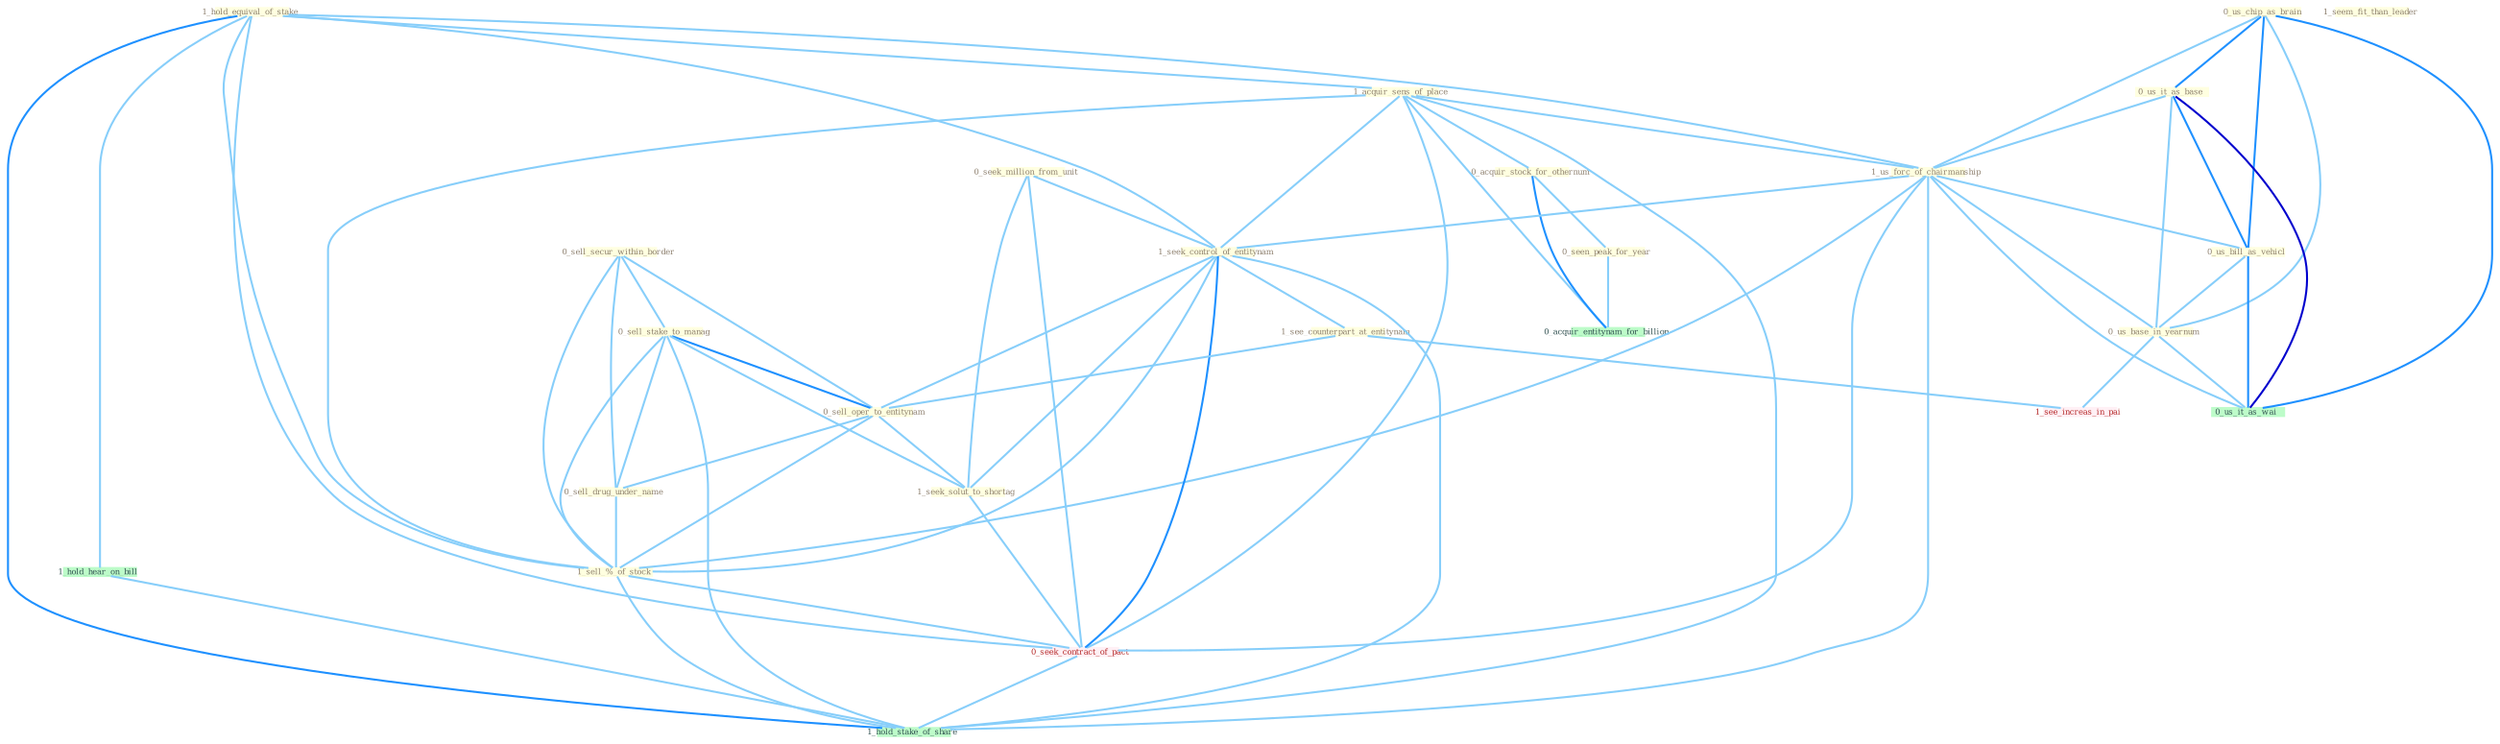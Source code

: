 Graph G{ 
    node
    [shape=polygon,style=filled,width=.5,height=.06,color="#BDFCC9",fixedsize=true,fontsize=4,
    fontcolor="#2f4f4f"];
    {node
    [color="#ffffe0", fontcolor="#8b7d6b"] "0_sell_secur_within_border " "1_hold_equival_of_stake " "0_us_chip_as_brain " "1_acquir_sens_of_place " "0_sell_stake_to_manag " "0_us_it_as_base " "1_seem_fit_than_leader " "0_acquir_stock_for_othernum " "0_seek_million_from_unit " "1_us_forc_of_chairmanship " "1_seek_control_of_entitynam " "1_see_counterpart_at_entitynam " "0_sell_oper_to_entitynam " "0_sell_drug_under_name " "0_seen_peak_for_year " "0_us_bill_as_vehicl " "0_us_base_in_yearnum " "1_seek_solut_to_shortag " "1_sell_%_of_stock "}
{node [color="#fff0f5", fontcolor="#b22222"] "0_seek_contract_of_pact " "1_see_increas_in_pai "}
edge [color="#B0E2FF"];

	"0_sell_secur_within_border " -- "0_sell_stake_to_manag " [w="1", color="#87cefa" ];
	"0_sell_secur_within_border " -- "0_sell_oper_to_entitynam " [w="1", color="#87cefa" ];
	"0_sell_secur_within_border " -- "0_sell_drug_under_name " [w="1", color="#87cefa" ];
	"0_sell_secur_within_border " -- "1_sell_%_of_stock " [w="1", color="#87cefa" ];
	"1_hold_equival_of_stake " -- "1_acquir_sens_of_place " [w="1", color="#87cefa" ];
	"1_hold_equival_of_stake " -- "1_us_forc_of_chairmanship " [w="1", color="#87cefa" ];
	"1_hold_equival_of_stake " -- "1_seek_control_of_entitynam " [w="1", color="#87cefa" ];
	"1_hold_equival_of_stake " -- "1_sell_%_of_stock " [w="1", color="#87cefa" ];
	"1_hold_equival_of_stake " -- "0_seek_contract_of_pact " [w="1", color="#87cefa" ];
	"1_hold_equival_of_stake " -- "1_hold_hear_on_bill " [w="1", color="#87cefa" ];
	"1_hold_equival_of_stake " -- "1_hold_stake_of_share " [w="2", color="#1e90ff" , len=0.8];
	"0_us_chip_as_brain " -- "0_us_it_as_base " [w="2", color="#1e90ff" , len=0.8];
	"0_us_chip_as_brain " -- "1_us_forc_of_chairmanship " [w="1", color="#87cefa" ];
	"0_us_chip_as_brain " -- "0_us_bill_as_vehicl " [w="2", color="#1e90ff" , len=0.8];
	"0_us_chip_as_brain " -- "0_us_base_in_yearnum " [w="1", color="#87cefa" ];
	"0_us_chip_as_brain " -- "0_us_it_as_wai " [w="2", color="#1e90ff" , len=0.8];
	"1_acquir_sens_of_place " -- "0_acquir_stock_for_othernum " [w="1", color="#87cefa" ];
	"1_acquir_sens_of_place " -- "1_us_forc_of_chairmanship " [w="1", color="#87cefa" ];
	"1_acquir_sens_of_place " -- "1_seek_control_of_entitynam " [w="1", color="#87cefa" ];
	"1_acquir_sens_of_place " -- "1_sell_%_of_stock " [w="1", color="#87cefa" ];
	"1_acquir_sens_of_place " -- "0_seek_contract_of_pact " [w="1", color="#87cefa" ];
	"1_acquir_sens_of_place " -- "0_acquir_entitynam_for_billion " [w="1", color="#87cefa" ];
	"1_acquir_sens_of_place " -- "1_hold_stake_of_share " [w="1", color="#87cefa" ];
	"0_sell_stake_to_manag " -- "0_sell_oper_to_entitynam " [w="2", color="#1e90ff" , len=0.8];
	"0_sell_stake_to_manag " -- "0_sell_drug_under_name " [w="1", color="#87cefa" ];
	"0_sell_stake_to_manag " -- "1_seek_solut_to_shortag " [w="1", color="#87cefa" ];
	"0_sell_stake_to_manag " -- "1_sell_%_of_stock " [w="1", color="#87cefa" ];
	"0_sell_stake_to_manag " -- "1_hold_stake_of_share " [w="1", color="#87cefa" ];
	"0_us_it_as_base " -- "1_us_forc_of_chairmanship " [w="1", color="#87cefa" ];
	"0_us_it_as_base " -- "0_us_bill_as_vehicl " [w="2", color="#1e90ff" , len=0.8];
	"0_us_it_as_base " -- "0_us_base_in_yearnum " [w="1", color="#87cefa" ];
	"0_us_it_as_base " -- "0_us_it_as_wai " [w="3", color="#0000cd" , len=0.6];
	"0_acquir_stock_for_othernum " -- "0_seen_peak_for_year " [w="1", color="#87cefa" ];
	"0_acquir_stock_for_othernum " -- "0_acquir_entitynam_for_billion " [w="2", color="#1e90ff" , len=0.8];
	"0_seek_million_from_unit " -- "1_seek_control_of_entitynam " [w="1", color="#87cefa" ];
	"0_seek_million_from_unit " -- "1_seek_solut_to_shortag " [w="1", color="#87cefa" ];
	"0_seek_million_from_unit " -- "0_seek_contract_of_pact " [w="1", color="#87cefa" ];
	"1_us_forc_of_chairmanship " -- "1_seek_control_of_entitynam " [w="1", color="#87cefa" ];
	"1_us_forc_of_chairmanship " -- "0_us_bill_as_vehicl " [w="1", color="#87cefa" ];
	"1_us_forc_of_chairmanship " -- "0_us_base_in_yearnum " [w="1", color="#87cefa" ];
	"1_us_forc_of_chairmanship " -- "1_sell_%_of_stock " [w="1", color="#87cefa" ];
	"1_us_forc_of_chairmanship " -- "0_seek_contract_of_pact " [w="1", color="#87cefa" ];
	"1_us_forc_of_chairmanship " -- "0_us_it_as_wai " [w="1", color="#87cefa" ];
	"1_us_forc_of_chairmanship " -- "1_hold_stake_of_share " [w="1", color="#87cefa" ];
	"1_seek_control_of_entitynam " -- "1_see_counterpart_at_entitynam " [w="1", color="#87cefa" ];
	"1_seek_control_of_entitynam " -- "0_sell_oper_to_entitynam " [w="1", color="#87cefa" ];
	"1_seek_control_of_entitynam " -- "1_seek_solut_to_shortag " [w="1", color="#87cefa" ];
	"1_seek_control_of_entitynam " -- "1_sell_%_of_stock " [w="1", color="#87cefa" ];
	"1_seek_control_of_entitynam " -- "0_seek_contract_of_pact " [w="2", color="#1e90ff" , len=0.8];
	"1_seek_control_of_entitynam " -- "1_hold_stake_of_share " [w="1", color="#87cefa" ];
	"1_see_counterpart_at_entitynam " -- "0_sell_oper_to_entitynam " [w="1", color="#87cefa" ];
	"1_see_counterpart_at_entitynam " -- "1_see_increas_in_pai " [w="1", color="#87cefa" ];
	"0_sell_oper_to_entitynam " -- "0_sell_drug_under_name " [w="1", color="#87cefa" ];
	"0_sell_oper_to_entitynam " -- "1_seek_solut_to_shortag " [w="1", color="#87cefa" ];
	"0_sell_oper_to_entitynam " -- "1_sell_%_of_stock " [w="1", color="#87cefa" ];
	"0_sell_drug_under_name " -- "1_sell_%_of_stock " [w="1", color="#87cefa" ];
	"0_seen_peak_for_year " -- "0_acquir_entitynam_for_billion " [w="1", color="#87cefa" ];
	"0_us_bill_as_vehicl " -- "0_us_base_in_yearnum " [w="1", color="#87cefa" ];
	"0_us_bill_as_vehicl " -- "0_us_it_as_wai " [w="2", color="#1e90ff" , len=0.8];
	"0_us_base_in_yearnum " -- "0_us_it_as_wai " [w="1", color="#87cefa" ];
	"0_us_base_in_yearnum " -- "1_see_increas_in_pai " [w="1", color="#87cefa" ];
	"1_seek_solut_to_shortag " -- "0_seek_contract_of_pact " [w="1", color="#87cefa" ];
	"1_sell_%_of_stock " -- "0_seek_contract_of_pact " [w="1", color="#87cefa" ];
	"1_sell_%_of_stock " -- "1_hold_stake_of_share " [w="1", color="#87cefa" ];
	"0_seek_contract_of_pact " -- "1_hold_stake_of_share " [w="1", color="#87cefa" ];
	"1_hold_hear_on_bill " -- "1_hold_stake_of_share " [w="1", color="#87cefa" ];
}
